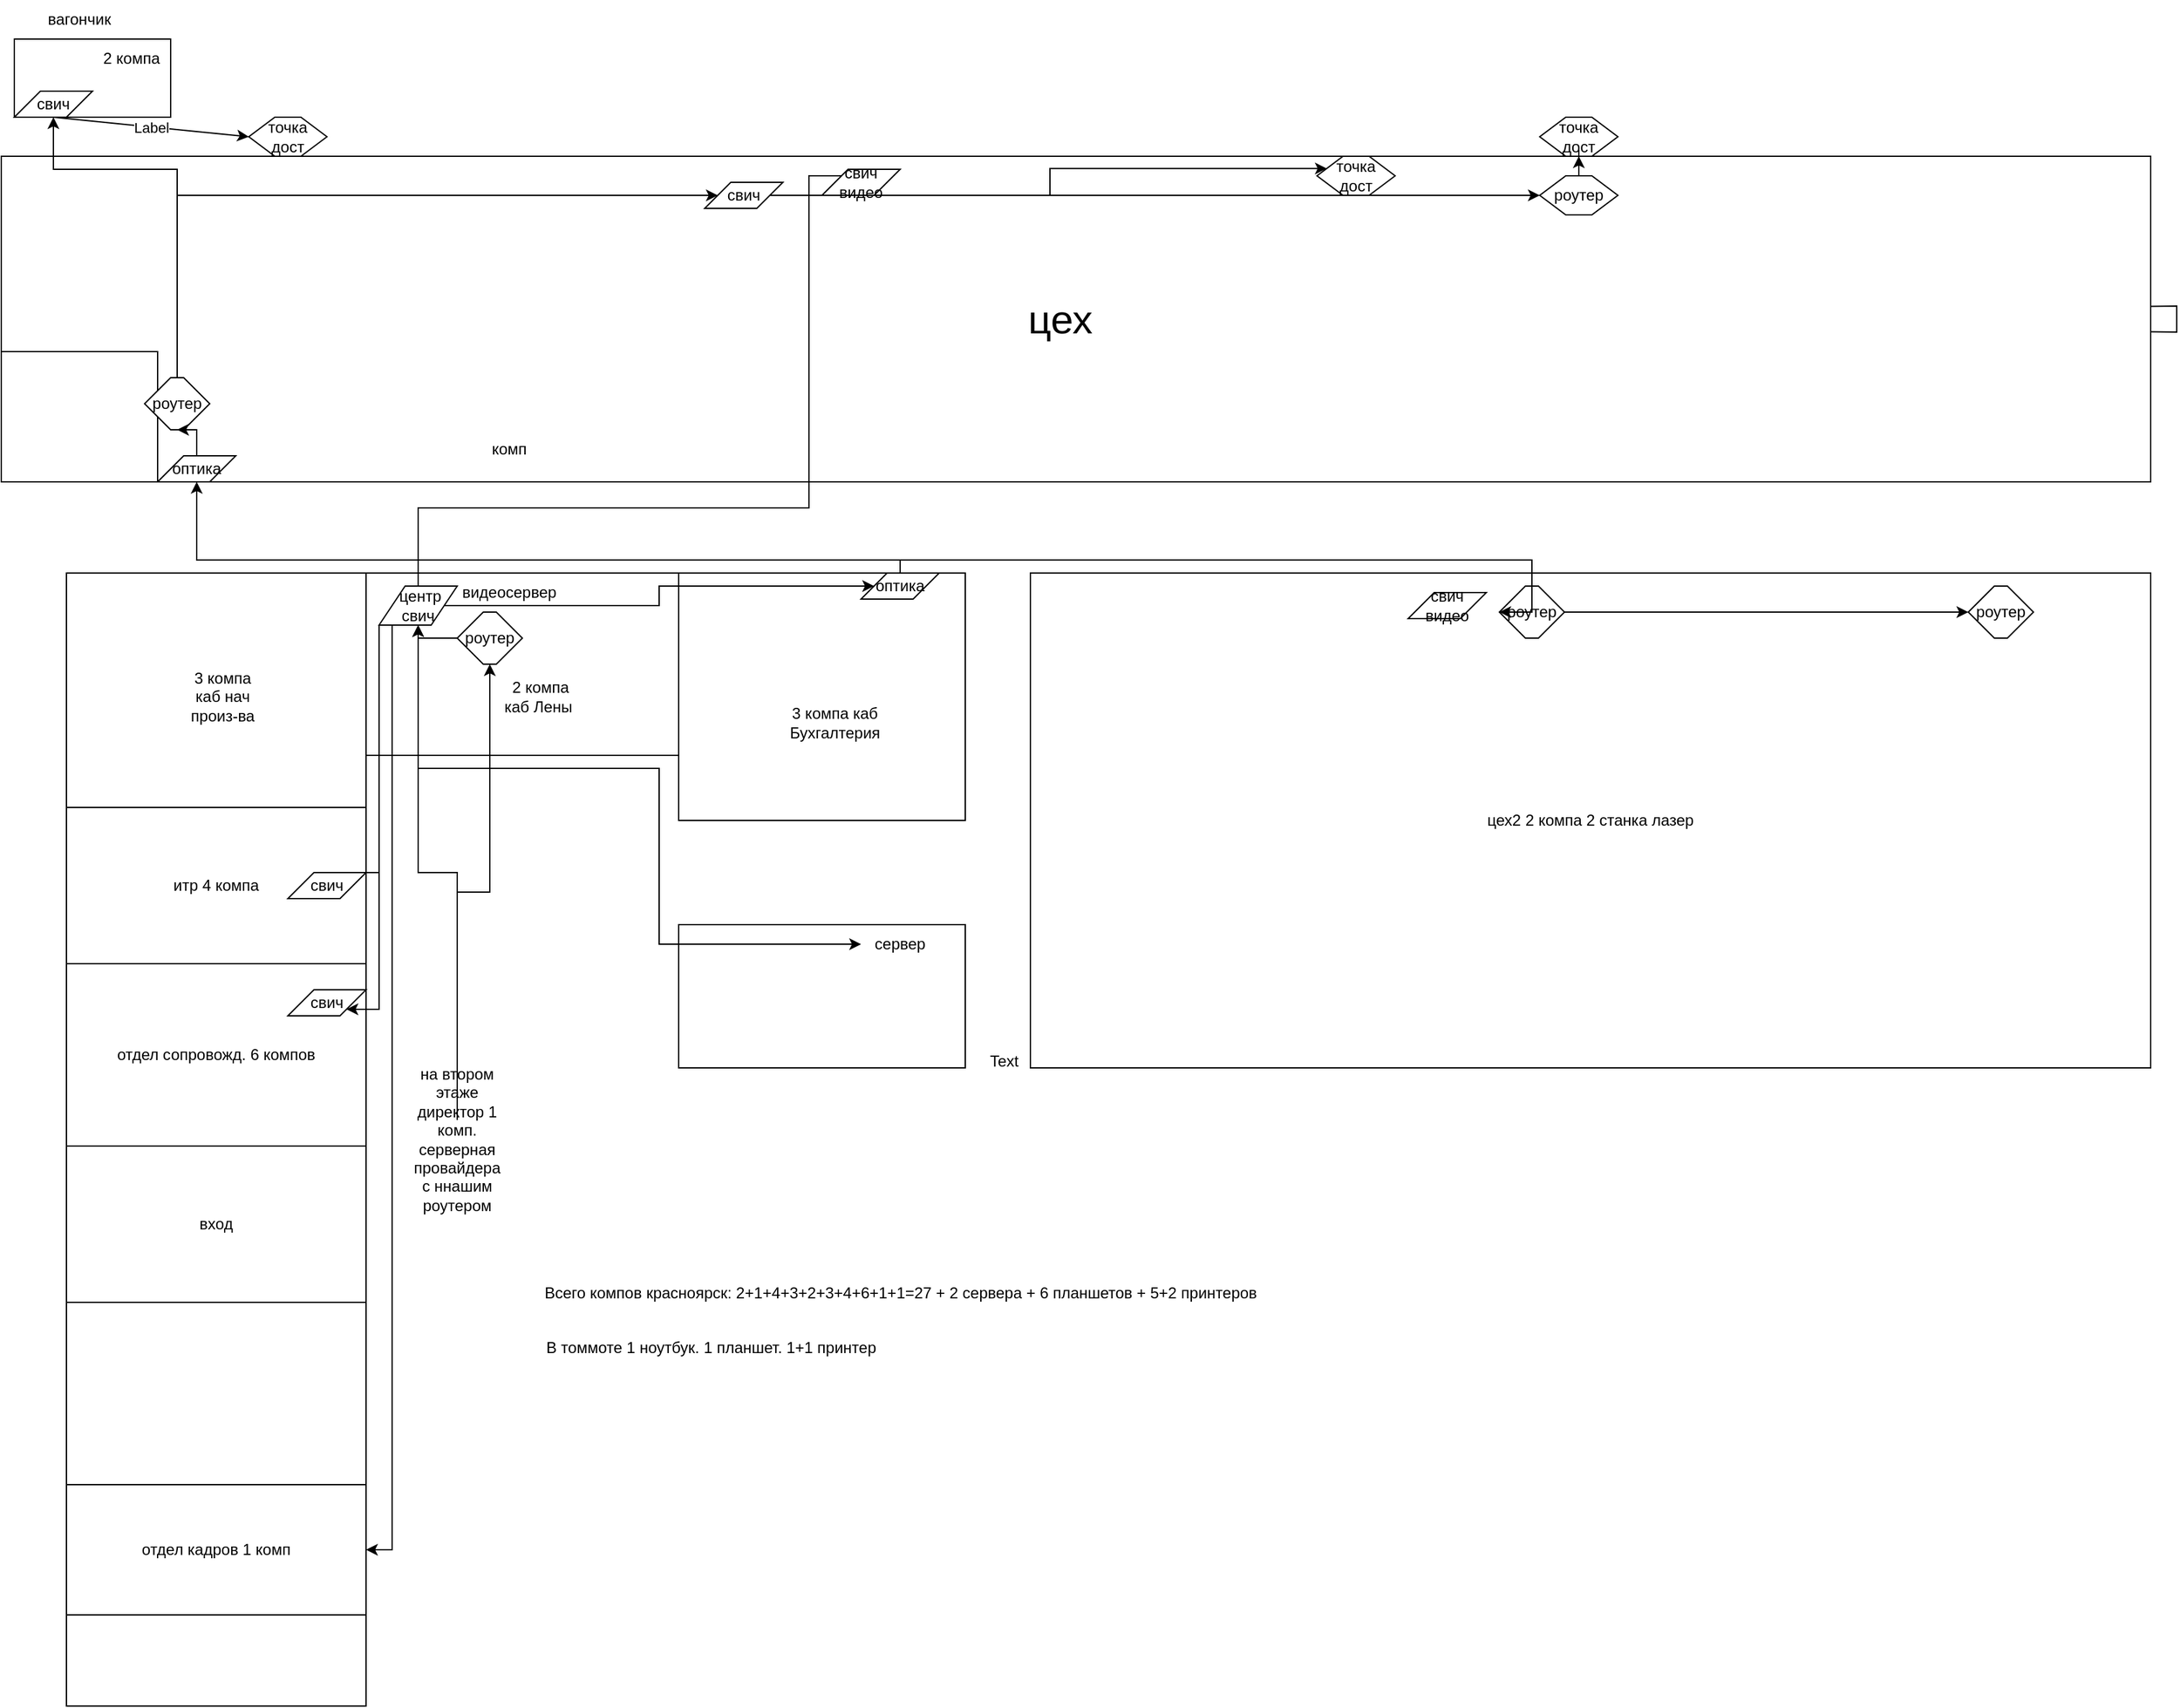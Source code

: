 <mxfile version="26.2.2">
  <diagram name="Страница — 1" id="jpWwFt_TThTV1VH1X5GV">
    <mxGraphModel dx="1428" dy="743" grid="1" gridSize="10" guides="1" tooltips="1" connect="1" arrows="1" fold="1" page="1" pageScale="1" pageWidth="827" pageHeight="1169" math="0" shadow="0">
      <root>
        <mxCell id="0" />
        <mxCell id="1" parent="0" />
        <mxCell id="NDiatKdzCydLOwNRCj1A-1" value="" style="rounded=0;whiteSpace=wrap;html=1;" vertex="1" parent="1">
          <mxGeometry x="80" y="450" width="230" height="870" as="geometry" />
        </mxCell>
        <mxCell id="NDiatKdzCydLOwNRCj1A-2" value="" style="rounded=0;whiteSpace=wrap;html=1;" vertex="1" parent="1">
          <mxGeometry x="310" y="450" width="250" height="140" as="geometry" />
        </mxCell>
        <mxCell id="NDiatKdzCydLOwNRCj1A-3" value="" style="rounded=0;whiteSpace=wrap;html=1;" vertex="1" parent="1">
          <mxGeometry x="550" y="450" width="220" height="190" as="geometry" />
        </mxCell>
        <mxCell id="NDiatKdzCydLOwNRCj1A-4" value="" style="rounded=0;whiteSpace=wrap;html=1;" vertex="1" parent="1">
          <mxGeometry x="40" y="40" width="120" height="60" as="geometry" />
        </mxCell>
        <mxCell id="NDiatKdzCydLOwNRCj1A-5" value="" style="rounded=0;whiteSpace=wrap;html=1;" vertex="1" parent="1">
          <mxGeometry x="30" y="130" width="1650" height="250" as="geometry" />
        </mxCell>
        <mxCell id="NDiatKdzCydLOwNRCj1A-7" value="" style="endArrow=none;html=1;rounded=0;" edge="1" parent="1" source="NDiatKdzCydLOwNRCj1A-5" target="NDiatKdzCydLOwNRCj1A-5">
          <mxGeometry width="50" height="50" relative="1" as="geometry">
            <mxPoint x="390" y="310" as="sourcePoint" />
            <mxPoint x="440" y="260" as="targetPoint" />
          </mxGeometry>
        </mxCell>
        <mxCell id="NDiatKdzCydLOwNRCj1A-9" value="" style="rounded=0;whiteSpace=wrap;html=1;" vertex="1" parent="1">
          <mxGeometry x="30" y="280" width="120" height="100" as="geometry" />
        </mxCell>
        <mxCell id="NDiatKdzCydLOwNRCj1A-18" style="edgeStyle=orthogonalEdgeStyle;rounded=0;orthogonalLoop=1;jettySize=auto;html=1;exitX=0.5;exitY=0;exitDx=0;exitDy=0;entryX=0.5;entryY=0;entryDx=0;entryDy=0;" edge="1" parent="1" source="NDiatKdzCydLOwNRCj1A-10">
          <mxGeometry relative="1" as="geometry">
            <mxPoint x="70" y="100" as="targetPoint" />
            <Array as="points">
              <mxPoint x="165" y="140" />
              <mxPoint x="70" y="140" />
            </Array>
          </mxGeometry>
        </mxCell>
        <mxCell id="NDiatKdzCydLOwNRCj1A-38" style="edgeStyle=orthogonalEdgeStyle;rounded=0;orthogonalLoop=1;jettySize=auto;html=1;exitX=0.5;exitY=0;exitDx=0;exitDy=0;" edge="1" parent="1" source="NDiatKdzCydLOwNRCj1A-10" target="NDiatKdzCydLOwNRCj1A-37">
          <mxGeometry relative="1" as="geometry">
            <Array as="points">
              <mxPoint x="165" y="160" />
            </Array>
          </mxGeometry>
        </mxCell>
        <mxCell id="NDiatKdzCydLOwNRCj1A-10" value="роутер" style="shape=hexagon;perimeter=hexagonPerimeter2;whiteSpace=wrap;html=1;fixedSize=1;" vertex="1" parent="1">
          <mxGeometry x="140" y="300" width="50" height="40" as="geometry" />
        </mxCell>
        <mxCell id="NDiatKdzCydLOwNRCj1A-12" value="свич" style="shape=parallelogram;perimeter=parallelogramPerimeter;whiteSpace=wrap;html=1;fixedSize=1;" vertex="1" parent="1">
          <mxGeometry x="40" y="80" width="60" height="20" as="geometry" />
        </mxCell>
        <mxCell id="NDiatKdzCydLOwNRCj1A-14" value="вагончик" style="text;html=1;align=center;verticalAlign=middle;whiteSpace=wrap;rounded=0;" vertex="1" parent="1">
          <mxGeometry x="60" y="10" width="60" height="30" as="geometry" />
        </mxCell>
        <mxCell id="NDiatKdzCydLOwNRCj1A-15" value="&lt;font style=&quot;font-size: 31px;&quot;&gt;цех&lt;/font&gt;" style="text;html=1;align=center;verticalAlign=middle;whiteSpace=wrap;rounded=0;" vertex="1" parent="1">
          <mxGeometry x="770" y="230" width="146" height="50" as="geometry" />
        </mxCell>
        <mxCell id="NDiatKdzCydLOwNRCj1A-21" value="комп" style="text;html=1;align=center;verticalAlign=middle;whiteSpace=wrap;rounded=0;" vertex="1" parent="1">
          <mxGeometry x="390" y="340" width="60" height="30" as="geometry" />
        </mxCell>
        <mxCell id="NDiatKdzCydLOwNRCj1A-22" value="2 компа" style="text;html=1;align=center;verticalAlign=middle;whiteSpace=wrap;rounded=0;" vertex="1" parent="1">
          <mxGeometry x="100" y="40" width="60" height="30" as="geometry" />
        </mxCell>
        <mxCell id="NDiatKdzCydLOwNRCj1A-23" value="точка дост" style="shape=hexagon;perimeter=hexagonPerimeter2;whiteSpace=wrap;html=1;fixedSize=1;" vertex="1" parent="1">
          <mxGeometry x="220" y="100" width="60" height="30" as="geometry" />
        </mxCell>
        <mxCell id="NDiatKdzCydLOwNRCj1A-24" value="точка дост" style="shape=hexagon;perimeter=hexagonPerimeter2;whiteSpace=wrap;html=1;fixedSize=1;" vertex="1" parent="1">
          <mxGeometry x="1211" y="100" width="60" height="30" as="geometry" />
        </mxCell>
        <mxCell id="NDiatKdzCydLOwNRCj1A-33" style="edgeStyle=orthogonalEdgeStyle;rounded=0;orthogonalLoop=1;jettySize=auto;html=1;" edge="1" parent="1" source="NDiatKdzCydLOwNRCj1A-25" target="NDiatKdzCydLOwNRCj1A-24">
          <mxGeometry relative="1" as="geometry" />
        </mxCell>
        <mxCell id="NDiatKdzCydLOwNRCj1A-25" value="роутер" style="shape=hexagon;perimeter=hexagonPerimeter2;whiteSpace=wrap;html=1;fixedSize=1;" vertex="1" parent="1">
          <mxGeometry x="1211" y="145" width="60" height="30" as="geometry" />
        </mxCell>
        <mxCell id="NDiatKdzCydLOwNRCj1A-28" value="" style="endArrow=classic;html=1;rounded=0;entryX=0;entryY=0.5;entryDx=0;entryDy=0;" edge="1" parent="1" target="NDiatKdzCydLOwNRCj1A-23">
          <mxGeometry relative="1" as="geometry">
            <mxPoint x="70" y="100" as="sourcePoint" />
            <mxPoint x="170" y="100" as="targetPoint" />
          </mxGeometry>
        </mxCell>
        <mxCell id="NDiatKdzCydLOwNRCj1A-29" value="Label" style="edgeLabel;resizable=0;html=1;;align=center;verticalAlign=middle;" connectable="0" vertex="1" parent="NDiatKdzCydLOwNRCj1A-28">
          <mxGeometry relative="1" as="geometry" />
        </mxCell>
        <mxCell id="NDiatKdzCydLOwNRCj1A-35" value="точка дост" style="shape=hexagon;perimeter=hexagonPerimeter2;whiteSpace=wrap;html=1;fixedSize=1;" vertex="1" parent="1">
          <mxGeometry x="1040" y="130" width="60" height="30" as="geometry" />
        </mxCell>
        <mxCell id="NDiatKdzCydLOwNRCj1A-39" style="edgeStyle=orthogonalEdgeStyle;rounded=0;orthogonalLoop=1;jettySize=auto;html=1;entryX=0;entryY=0.25;entryDx=0;entryDy=0;" edge="1" parent="1" source="NDiatKdzCydLOwNRCj1A-37" target="NDiatKdzCydLOwNRCj1A-35">
          <mxGeometry relative="1" as="geometry" />
        </mxCell>
        <mxCell id="NDiatKdzCydLOwNRCj1A-78" style="edgeStyle=orthogonalEdgeStyle;rounded=0;orthogonalLoop=1;jettySize=auto;html=1;entryX=0;entryY=0.5;entryDx=0;entryDy=0;" edge="1" parent="1" source="NDiatKdzCydLOwNRCj1A-37" target="NDiatKdzCydLOwNRCj1A-25">
          <mxGeometry relative="1" as="geometry" />
        </mxCell>
        <mxCell id="NDiatKdzCydLOwNRCj1A-37" value="свич" style="shape=parallelogram;perimeter=parallelogramPerimeter;whiteSpace=wrap;html=1;fixedSize=1;" vertex="1" parent="1">
          <mxGeometry x="570" y="150" width="60" height="20" as="geometry" />
        </mxCell>
        <mxCell id="NDiatKdzCydLOwNRCj1A-53" style="edgeStyle=orthogonalEdgeStyle;rounded=0;orthogonalLoop=1;jettySize=auto;html=1;entryX=0.5;entryY=1;entryDx=0;entryDy=0;" edge="1" parent="1" source="NDiatKdzCydLOwNRCj1A-41" target="NDiatKdzCydLOwNRCj1A-52">
          <mxGeometry relative="1" as="geometry">
            <Array as="points">
              <mxPoint x="350" y="400" />
              <mxPoint x="650" y="400" />
              <mxPoint x="650" y="145" />
              <mxPoint x="690" y="145" />
            </Array>
          </mxGeometry>
        </mxCell>
        <mxCell id="NDiatKdzCydLOwNRCj1A-59" style="edgeStyle=orthogonalEdgeStyle;rounded=0;orthogonalLoop=1;jettySize=auto;html=1;entryX=0.5;entryY=0;entryDx=0;entryDy=0;" edge="1" parent="1" source="NDiatKdzCydLOwNRCj1A-41" target="NDiatKdzCydLOwNRCj1A-58">
          <mxGeometry relative="1" as="geometry">
            <Array as="points">
              <mxPoint x="320" y="680" />
            </Array>
          </mxGeometry>
        </mxCell>
        <mxCell id="NDiatKdzCydLOwNRCj1A-75" style="edgeStyle=orthogonalEdgeStyle;rounded=0;orthogonalLoop=1;jettySize=auto;html=1;entryX=0;entryY=0.5;entryDx=0;entryDy=0;" edge="1" parent="1" source="NDiatKdzCydLOwNRCj1A-41" target="NDiatKdzCydLOwNRCj1A-46">
          <mxGeometry relative="1" as="geometry" />
        </mxCell>
        <mxCell id="NDiatKdzCydLOwNRCj1A-77" style="edgeStyle=orthogonalEdgeStyle;rounded=0;orthogonalLoop=1;jettySize=auto;html=1;entryX=1;entryY=0.5;entryDx=0;entryDy=0;" edge="1" parent="1" source="NDiatKdzCydLOwNRCj1A-41" target="NDiatKdzCydLOwNRCj1A-66">
          <mxGeometry relative="1" as="geometry">
            <Array as="points">
              <mxPoint x="330" y="1200" />
            </Array>
          </mxGeometry>
        </mxCell>
        <mxCell id="NDiatKdzCydLOwNRCj1A-41" value="&amp;nbsp;центр свич" style="shape=parallelogram;perimeter=parallelogramPerimeter;whiteSpace=wrap;html=1;fixedSize=1;" vertex="1" parent="1">
          <mxGeometry x="320" y="460" width="60" height="30" as="geometry" />
        </mxCell>
        <mxCell id="NDiatKdzCydLOwNRCj1A-43" value="2 компа каб Лены&amp;nbsp;" style="text;html=1;align=center;verticalAlign=middle;whiteSpace=wrap;rounded=0;" vertex="1" parent="1">
          <mxGeometry x="414" y="530" width="60" height="30" as="geometry" />
        </mxCell>
        <mxCell id="NDiatKdzCydLOwNRCj1A-44" value="3 компа каб Бухгалтерия" style="text;html=1;align=center;verticalAlign=middle;whiteSpace=wrap;rounded=0;" vertex="1" parent="1">
          <mxGeometry x="640" y="550" width="60" height="30" as="geometry" />
        </mxCell>
        <mxCell id="NDiatKdzCydLOwNRCj1A-51" style="edgeStyle=orthogonalEdgeStyle;rounded=0;orthogonalLoop=1;jettySize=auto;html=1;entryX=0.5;entryY=1;entryDx=0;entryDy=0;" edge="1" parent="1" source="NDiatKdzCydLOwNRCj1A-46" target="NDiatKdzCydLOwNRCj1A-47">
          <mxGeometry relative="1" as="geometry">
            <Array as="points">
              <mxPoint x="720" y="440" />
              <mxPoint x="180" y="440" />
            </Array>
          </mxGeometry>
        </mxCell>
        <mxCell id="NDiatKdzCydLOwNRCj1A-46" value="оптика" style="shape=parallelogram;perimeter=parallelogramPerimeter;whiteSpace=wrap;html=1;fixedSize=1;" vertex="1" parent="1">
          <mxGeometry x="690" y="450" width="60" height="20" as="geometry" />
        </mxCell>
        <mxCell id="NDiatKdzCydLOwNRCj1A-48" style="edgeStyle=orthogonalEdgeStyle;rounded=0;orthogonalLoop=1;jettySize=auto;html=1;entryX=0.5;entryY=1;entryDx=0;entryDy=0;" edge="1" parent="1" source="NDiatKdzCydLOwNRCj1A-47" target="NDiatKdzCydLOwNRCj1A-10">
          <mxGeometry relative="1" as="geometry" />
        </mxCell>
        <mxCell id="NDiatKdzCydLOwNRCj1A-47" value="оптика" style="shape=parallelogram;perimeter=parallelogramPerimeter;whiteSpace=wrap;html=1;fixedSize=1;" vertex="1" parent="1">
          <mxGeometry x="150" y="360" width="60" height="20" as="geometry" />
        </mxCell>
        <mxCell id="NDiatKdzCydLOwNRCj1A-52" value="свич видео" style="shape=parallelogram;perimeter=parallelogramPerimeter;whiteSpace=wrap;html=1;fixedSize=1;" vertex="1" parent="1">
          <mxGeometry x="660" y="140" width="60" height="20" as="geometry" />
        </mxCell>
        <mxCell id="NDiatKdzCydLOwNRCj1A-56" value="" style="rounded=0;whiteSpace=wrap;html=1;" vertex="1" parent="1">
          <mxGeometry x="80" y="450" width="230" height="180" as="geometry" />
        </mxCell>
        <mxCell id="NDiatKdzCydLOwNRCj1A-54" value="3 компа каб нач произ-ва" style="text;html=1;align=center;verticalAlign=middle;whiteSpace=wrap;rounded=0;" vertex="1" parent="1">
          <mxGeometry x="170" y="530" width="60" height="30" as="geometry" />
        </mxCell>
        <mxCell id="NDiatKdzCydLOwNRCj1A-57" value="итр 4 компа" style="rounded=0;whiteSpace=wrap;html=1;" vertex="1" parent="1">
          <mxGeometry x="80" y="630" width="230" height="120" as="geometry" />
        </mxCell>
        <mxCell id="NDiatKdzCydLOwNRCj1A-58" value="свич" style="shape=parallelogram;perimeter=parallelogramPerimeter;whiteSpace=wrap;html=1;fixedSize=1;" vertex="1" parent="1">
          <mxGeometry x="250" y="680" width="60" height="20" as="geometry" />
        </mxCell>
        <mxCell id="NDiatKdzCydLOwNRCj1A-60" value="отдел сопровожд. 6 компов" style="rounded=0;whiteSpace=wrap;html=1;" vertex="1" parent="1">
          <mxGeometry x="80" y="750" width="230" height="140" as="geometry" />
        </mxCell>
        <mxCell id="NDiatKdzCydLOwNRCj1A-61" value="свич" style="shape=parallelogram;perimeter=parallelogramPerimeter;whiteSpace=wrap;html=1;fixedSize=1;" vertex="1" parent="1">
          <mxGeometry x="250" y="770" width="60" height="20" as="geometry" />
        </mxCell>
        <mxCell id="NDiatKdzCydLOwNRCj1A-64" style="edgeStyle=orthogonalEdgeStyle;rounded=0;orthogonalLoop=1;jettySize=auto;html=1;entryX=1;entryY=1;entryDx=0;entryDy=0;" edge="1" parent="1" source="NDiatKdzCydLOwNRCj1A-41" target="NDiatKdzCydLOwNRCj1A-61">
          <mxGeometry relative="1" as="geometry">
            <Array as="points">
              <mxPoint x="320" y="785" />
            </Array>
          </mxGeometry>
        </mxCell>
        <mxCell id="NDiatKdzCydLOwNRCj1A-65" value="вход" style="rounded=0;whiteSpace=wrap;html=1;" vertex="1" parent="1">
          <mxGeometry x="80" y="890" width="230" height="120" as="geometry" />
        </mxCell>
        <mxCell id="NDiatKdzCydLOwNRCj1A-66" value="отдел кадров 1 комп" style="rounded=0;whiteSpace=wrap;html=1;" vertex="1" parent="1">
          <mxGeometry x="80" y="1150" width="230" height="100" as="geometry" />
        </mxCell>
        <mxCell id="NDiatKdzCydLOwNRCj1A-67" value="" style="rounded=0;whiteSpace=wrap;html=1;" vertex="1" parent="1">
          <mxGeometry x="550" y="720" width="220" height="110" as="geometry" />
        </mxCell>
        <mxCell id="NDiatKdzCydLOwNRCj1A-68" value="сервер" style="text;html=1;align=center;verticalAlign=middle;whiteSpace=wrap;rounded=0;" vertex="1" parent="1">
          <mxGeometry x="690" y="720" width="60" height="30" as="geometry" />
        </mxCell>
        <mxCell id="NDiatKdzCydLOwNRCj1A-69" style="edgeStyle=orthogonalEdgeStyle;rounded=0;orthogonalLoop=1;jettySize=auto;html=1;entryX=0;entryY=0.5;entryDx=0;entryDy=0;" edge="1" parent="1" source="NDiatKdzCydLOwNRCj1A-41" target="NDiatKdzCydLOwNRCj1A-68">
          <mxGeometry relative="1" as="geometry">
            <Array as="points">
              <mxPoint x="350" y="600" />
              <mxPoint x="535" y="600" />
              <mxPoint x="535" y="735" />
            </Array>
          </mxGeometry>
        </mxCell>
        <mxCell id="NDiatKdzCydLOwNRCj1A-70" value="цех2 2 компа 2 станка лазер" style="rounded=0;whiteSpace=wrap;html=1;" vertex="1" parent="1">
          <mxGeometry x="820" y="450" width="860" height="380" as="geometry" />
        </mxCell>
        <mxCell id="NDiatKdzCydLOwNRCj1A-76" style="edgeStyle=orthogonalEdgeStyle;rounded=0;orthogonalLoop=1;jettySize=auto;html=1;entryX=0;entryY=0.5;entryDx=0;entryDy=0;" edge="1" parent="1" source="NDiatKdzCydLOwNRCj1A-71" target="NDiatKdzCydLOwNRCj1A-72">
          <mxGeometry relative="1" as="geometry" />
        </mxCell>
        <mxCell id="NDiatKdzCydLOwNRCj1A-71" value="роутер" style="shape=hexagon;perimeter=hexagonPerimeter2;whiteSpace=wrap;html=1;fixedSize=1;" vertex="1" parent="1">
          <mxGeometry x="1180" y="460" width="50" height="40" as="geometry" />
        </mxCell>
        <mxCell id="NDiatKdzCydLOwNRCj1A-72" value="роутер" style="shape=hexagon;perimeter=hexagonPerimeter2;whiteSpace=wrap;html=1;fixedSize=1;" vertex="1" parent="1">
          <mxGeometry x="1540" y="460" width="50" height="40" as="geometry" />
        </mxCell>
        <mxCell id="NDiatKdzCydLOwNRCj1A-42" value="видеосервер" style="text;html=1;align=center;verticalAlign=middle;whiteSpace=wrap;rounded=0;" vertex="1" parent="1">
          <mxGeometry x="390" y="450" width="60" height="30" as="geometry" />
        </mxCell>
        <mxCell id="NDiatKdzCydLOwNRCj1A-74" style="edgeStyle=orthogonalEdgeStyle;rounded=0;orthogonalLoop=1;jettySize=auto;html=1;entryX=0;entryY=0.5;entryDx=0;entryDy=0;" edge="1" parent="1" source="NDiatKdzCydLOwNRCj1A-41" target="NDiatKdzCydLOwNRCj1A-71">
          <mxGeometry relative="1" as="geometry">
            <Array as="points">
              <mxPoint x="350" y="440" />
              <mxPoint x="1205" y="440" />
              <mxPoint x="1205" y="480" />
            </Array>
          </mxGeometry>
        </mxCell>
        <mxCell id="NDiatKdzCydLOwNRCj1A-81" style="edgeStyle=orthogonalEdgeStyle;rounded=0;orthogonalLoop=1;jettySize=auto;html=1;" edge="1" parent="1" source="NDiatKdzCydLOwNRCj1A-79" target="NDiatKdzCydLOwNRCj1A-41">
          <mxGeometry relative="1" as="geometry" />
        </mxCell>
        <mxCell id="NDiatKdzCydLOwNRCj1A-83" style="edgeStyle=orthogonalEdgeStyle;rounded=0;orthogonalLoop=1;jettySize=auto;html=1;entryX=0.5;entryY=1;entryDx=0;entryDy=0;" edge="1" parent="1" source="NDiatKdzCydLOwNRCj1A-79" target="NDiatKdzCydLOwNRCj1A-82">
          <mxGeometry relative="1" as="geometry" />
        </mxCell>
        <mxCell id="NDiatKdzCydLOwNRCj1A-79" value="на втором этаже директор 1 комп. серверная провайдера с ннашим роутером" style="text;html=1;align=center;verticalAlign=middle;whiteSpace=wrap;rounded=0;" vertex="1" parent="1">
          <mxGeometry x="350" y="870" width="60" height="30" as="geometry" />
        </mxCell>
        <mxCell id="NDiatKdzCydLOwNRCj1A-84" style="edgeStyle=orthogonalEdgeStyle;rounded=0;orthogonalLoop=1;jettySize=auto;html=1;exitX=0;exitY=0.5;exitDx=0;exitDy=0;" edge="1" parent="1" source="NDiatKdzCydLOwNRCj1A-82">
          <mxGeometry relative="1" as="geometry">
            <mxPoint x="350" y="490" as="targetPoint" />
          </mxGeometry>
        </mxCell>
        <mxCell id="NDiatKdzCydLOwNRCj1A-82" value="роутер" style="shape=hexagon;perimeter=hexagonPerimeter2;whiteSpace=wrap;html=1;fixedSize=1;" vertex="1" parent="1">
          <mxGeometry x="380" y="480" width="50" height="40" as="geometry" />
        </mxCell>
        <mxCell id="NDiatKdzCydLOwNRCj1A-85" value="свич видео" style="shape=parallelogram;perimeter=parallelogramPerimeter;whiteSpace=wrap;html=1;fixedSize=1;" vertex="1" parent="1">
          <mxGeometry x="1110" y="465" width="60" height="20" as="geometry" />
        </mxCell>
        <mxCell id="NDiatKdzCydLOwNRCj1A-86" value="Text" style="text;html=1;align=center;verticalAlign=middle;whiteSpace=wrap;rounded=0;" vertex="1" parent="1">
          <mxGeometry x="770" y="810" width="60" height="30" as="geometry" />
        </mxCell>
        <mxCell id="NDiatKdzCydLOwNRCj1A-87" value="Всего компов красноярск: 2+1+4+3+2+3+4+6+1+1=27 + 2 сервера + 6 планшетов + 5+2 принтеров" style="text;html=1;align=center;verticalAlign=middle;resizable=0;points=[];autosize=1;strokeColor=none;fillColor=none;" vertex="1" parent="1">
          <mxGeometry x="435" y="988" width="570" height="30" as="geometry" />
        </mxCell>
        <mxCell id="NDiatKdzCydLOwNRCj1A-88" value="В томмоте 1 ноутбук. 1 планшет. 1+1 принтер" style="text;html=1;align=center;verticalAlign=middle;whiteSpace=wrap;rounded=0;" vertex="1" parent="1">
          <mxGeometry x="440" y="1030" width="270" height="30" as="geometry" />
        </mxCell>
      </root>
    </mxGraphModel>
  </diagram>
</mxfile>
